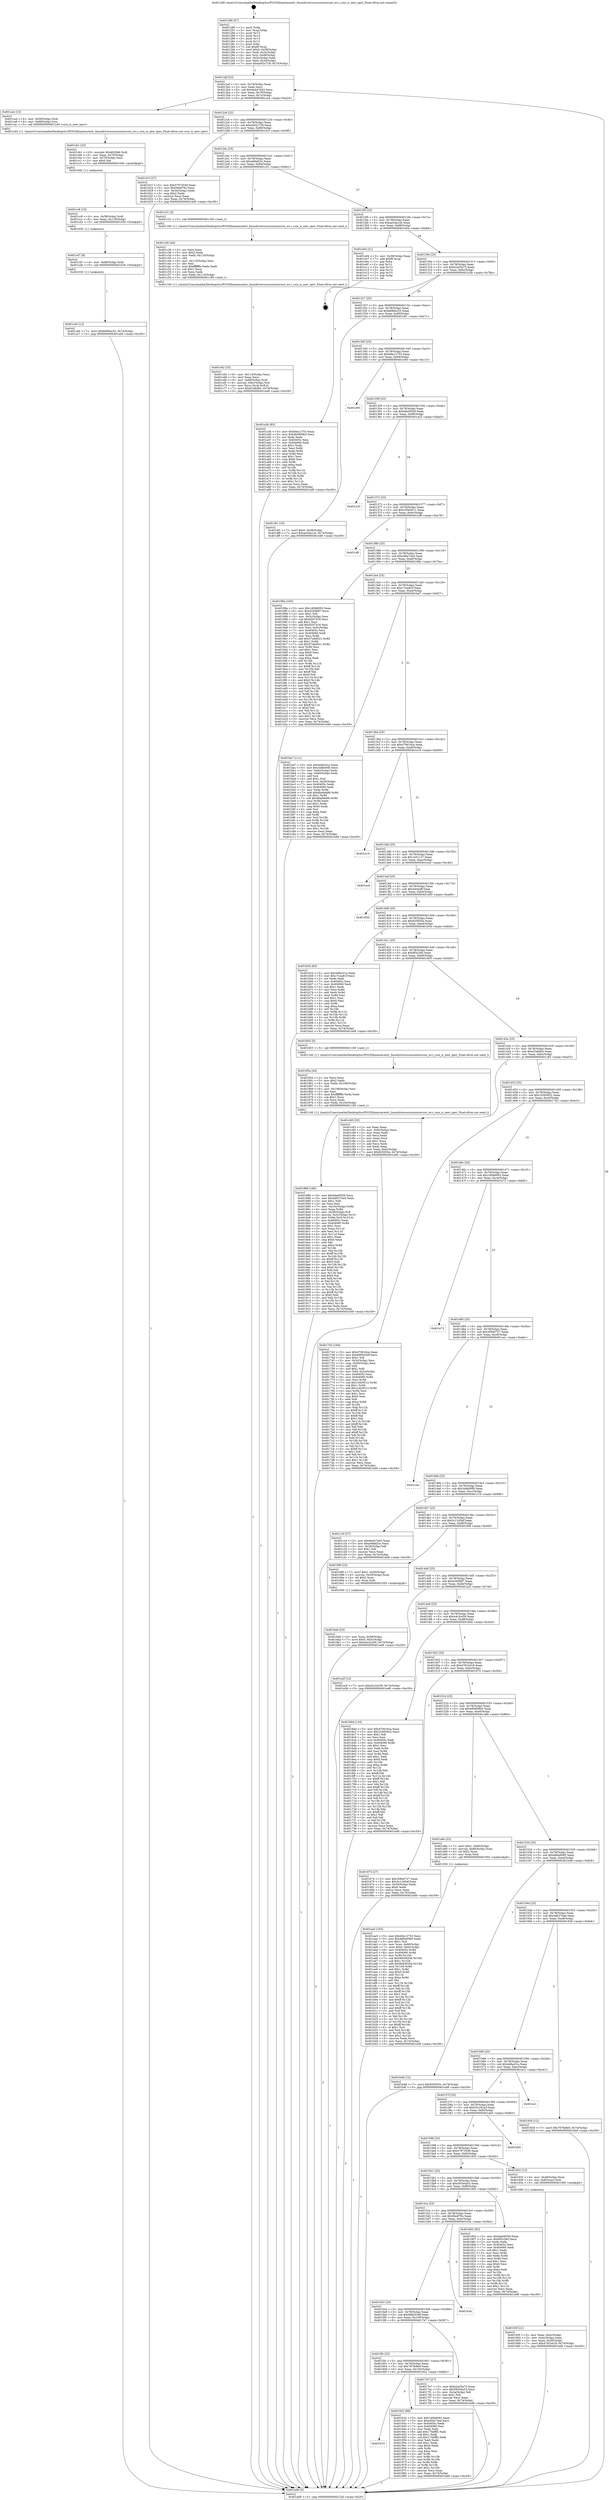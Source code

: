 digraph "0x401280" {
  label = "0x401280 (/mnt/c/Users/mathe/Desktop/tcc/POCII/binaries/extr_linuxdriversscsicsiostorcsio_wr.c_csio_is_new_iqwr_Final-ollvm.out::main(0))"
  labelloc = "t"
  node[shape=record]

  Entry [label="",width=0.3,height=0.3,shape=circle,fillcolor=black,style=filled]
  "0x4012af" [label="{
     0x4012af [23]\l
     | [instrs]\l
     &nbsp;&nbsp;0x4012af \<+3\>: mov -0x74(%rbp),%eax\l
     &nbsp;&nbsp;0x4012b2 \<+2\>: mov %eax,%ecx\l
     &nbsp;&nbsp;0x4012b4 \<+6\>: sub $0x9e447d43,%ecx\l
     &nbsp;&nbsp;0x4012ba \<+3\>: mov %eax,-0x78(%rbp)\l
     &nbsp;&nbsp;0x4012bd \<+3\>: mov %ecx,-0x7c(%rbp)\l
     &nbsp;&nbsp;0x4012c0 \<+6\>: je 0000000000401ca4 \<main+0xa24\>\l
  }"]
  "0x401ca4" [label="{
     0x401ca4 [13]\l
     | [instrs]\l
     &nbsp;&nbsp;0x401ca4 \<+4\>: mov -0x58(%rbp),%rdi\l
     &nbsp;&nbsp;0x401ca8 \<+4\>: mov -0x68(%rbp),%rsi\l
     &nbsp;&nbsp;0x401cac \<+5\>: call 0000000000401240 \<csio_is_new_iqwr\>\l
     | [calls]\l
     &nbsp;&nbsp;0x401240 \{1\} (/mnt/c/Users/mathe/Desktop/tcc/POCII/binaries/extr_linuxdriversscsicsiostorcsio_wr.c_csio_is_new_iqwr_Final-ollvm.out::csio_is_new_iqwr)\l
  }"]
  "0x4012c6" [label="{
     0x4012c6 [22]\l
     | [instrs]\l
     &nbsp;&nbsp;0x4012c6 \<+5\>: jmp 00000000004012cb \<main+0x4b\>\l
     &nbsp;&nbsp;0x4012cb \<+3\>: mov -0x78(%rbp),%eax\l
     &nbsp;&nbsp;0x4012ce \<+5\>: sub $0xa002c729,%eax\l
     &nbsp;&nbsp;0x4012d3 \<+3\>: mov %eax,-0x80(%rbp)\l
     &nbsp;&nbsp;0x4012d6 \<+6\>: je 000000000040161f \<main+0x39f\>\l
  }"]
  Exit [label="",width=0.3,height=0.3,shape=circle,fillcolor=black,style=filled,peripheries=2]
  "0x40161f" [label="{
     0x40161f [27]\l
     | [instrs]\l
     &nbsp;&nbsp;0x40161f \<+5\>: mov $0x57973549,%eax\l
     &nbsp;&nbsp;0x401624 \<+5\>: mov $0x5fa4f76c,%ecx\l
     &nbsp;&nbsp;0x401629 \<+3\>: mov -0x34(%rbp),%edx\l
     &nbsp;&nbsp;0x40162c \<+3\>: cmp $0x2,%edx\l
     &nbsp;&nbsp;0x40162f \<+3\>: cmovne %ecx,%eax\l
     &nbsp;&nbsp;0x401632 \<+3\>: mov %eax,-0x74(%rbp)\l
     &nbsp;&nbsp;0x401635 \<+5\>: jmp 0000000000401ed9 \<main+0xc59\>\l
  }"]
  "0x4012dc" [label="{
     0x4012dc [25]\l
     | [instrs]\l
     &nbsp;&nbsp;0x4012dc \<+5\>: jmp 00000000004012e1 \<main+0x61\>\l
     &nbsp;&nbsp;0x4012e1 \<+3\>: mov -0x78(%rbp),%eax\l
     &nbsp;&nbsp;0x4012e4 \<+5\>: sub $0xa68af23c,%eax\l
     &nbsp;&nbsp;0x4012e9 \<+6\>: mov %eax,-0x84(%rbp)\l
     &nbsp;&nbsp;0x4012ef \<+6\>: je 0000000000401c31 \<main+0x9b1\>\l
  }"]
  "0x401ed9" [label="{
     0x401ed9 [5]\l
     | [instrs]\l
     &nbsp;&nbsp;0x401ed9 \<+5\>: jmp 00000000004012af \<main+0x2f\>\l
  }"]
  "0x401280" [label="{
     0x401280 [47]\l
     | [instrs]\l
     &nbsp;&nbsp;0x401280 \<+1\>: push %rbp\l
     &nbsp;&nbsp;0x401281 \<+3\>: mov %rsp,%rbp\l
     &nbsp;&nbsp;0x401284 \<+2\>: push %r15\l
     &nbsp;&nbsp;0x401286 \<+2\>: push %r14\l
     &nbsp;&nbsp;0x401288 \<+2\>: push %r13\l
     &nbsp;&nbsp;0x40128a \<+2\>: push %r12\l
     &nbsp;&nbsp;0x40128c \<+1\>: push %rbx\l
     &nbsp;&nbsp;0x40128d \<+7\>: sub $0xf8,%rsp\l
     &nbsp;&nbsp;0x401294 \<+7\>: movl $0x0,-0x38(%rbp)\l
     &nbsp;&nbsp;0x40129b \<+3\>: mov %edi,-0x3c(%rbp)\l
     &nbsp;&nbsp;0x40129e \<+4\>: mov %rsi,-0x48(%rbp)\l
     &nbsp;&nbsp;0x4012a2 \<+3\>: mov -0x3c(%rbp),%edi\l
     &nbsp;&nbsp;0x4012a5 \<+3\>: mov %edi,-0x34(%rbp)\l
     &nbsp;&nbsp;0x4012a8 \<+7\>: movl $0xa002c729,-0x74(%rbp)\l
  }"]
  "0x401ce0" [label="{
     0x401ce0 [12]\l
     | [instrs]\l
     &nbsp;&nbsp;0x401ce0 \<+7\>: movl $0xb696ec53,-0x74(%rbp)\l
     &nbsp;&nbsp;0x401ce7 \<+5\>: jmp 0000000000401ed9 \<main+0xc59\>\l
  }"]
  "0x401c31" [label="{
     0x401c31 [5]\l
     | [instrs]\l
     &nbsp;&nbsp;0x401c31 \<+5\>: call 0000000000401160 \<next_i\>\l
     | [calls]\l
     &nbsp;&nbsp;0x401160 \{1\} (/mnt/c/Users/mathe/Desktop/tcc/POCII/binaries/extr_linuxdriversscsicsiostorcsio_wr.c_csio_is_new_iqwr_Final-ollvm.out::next_i)\l
  }"]
  "0x4012f5" [label="{
     0x4012f5 [25]\l
     | [instrs]\l
     &nbsp;&nbsp;0x4012f5 \<+5\>: jmp 00000000004012fa \<main+0x7a\>\l
     &nbsp;&nbsp;0x4012fa \<+3\>: mov -0x78(%rbp),%eax\l
     &nbsp;&nbsp;0x4012fd \<+5\>: sub $0xae54a1cb,%eax\l
     &nbsp;&nbsp;0x401302 \<+6\>: mov %eax,-0x88(%rbp)\l
     &nbsp;&nbsp;0x401308 \<+6\>: je 0000000000401e04 \<main+0xb84\>\l
  }"]
  "0x401cd7" [label="{
     0x401cd7 [9]\l
     | [instrs]\l
     &nbsp;&nbsp;0x401cd7 \<+4\>: mov -0x68(%rbp),%rdi\l
     &nbsp;&nbsp;0x401cdb \<+5\>: call 0000000000401030 \<free@plt\>\l
     | [calls]\l
     &nbsp;&nbsp;0x401030 \{1\} (unknown)\l
  }"]
  "0x401e04" [label="{
     0x401e04 [21]\l
     | [instrs]\l
     &nbsp;&nbsp;0x401e04 \<+3\>: mov -0x38(%rbp),%eax\l
     &nbsp;&nbsp;0x401e07 \<+7\>: add $0xf8,%rsp\l
     &nbsp;&nbsp;0x401e0e \<+1\>: pop %rbx\l
     &nbsp;&nbsp;0x401e0f \<+2\>: pop %r12\l
     &nbsp;&nbsp;0x401e11 \<+2\>: pop %r13\l
     &nbsp;&nbsp;0x401e13 \<+2\>: pop %r14\l
     &nbsp;&nbsp;0x401e15 \<+2\>: pop %r15\l
     &nbsp;&nbsp;0x401e17 \<+1\>: pop %rbp\l
     &nbsp;&nbsp;0x401e18 \<+1\>: ret\l
  }"]
  "0x40130e" [label="{
     0x40130e [25]\l
     | [instrs]\l
     &nbsp;&nbsp;0x40130e \<+5\>: jmp 0000000000401313 \<main+0x93\>\l
     &nbsp;&nbsp;0x401313 \<+3\>: mov -0x78(%rbp),%eax\l
     &nbsp;&nbsp;0x401316 \<+5\>: sub $0xb2a55a75,%eax\l
     &nbsp;&nbsp;0x40131b \<+6\>: mov %eax,-0x8c(%rbp)\l
     &nbsp;&nbsp;0x401321 \<+6\>: je 0000000000401a3b \<main+0x7bb\>\l
  }"]
  "0x401cc8" [label="{
     0x401cc8 [15]\l
     | [instrs]\l
     &nbsp;&nbsp;0x401cc8 \<+4\>: mov -0x58(%rbp),%rdi\l
     &nbsp;&nbsp;0x401ccc \<+6\>: mov %eax,-0x118(%rbp)\l
     &nbsp;&nbsp;0x401cd2 \<+5\>: call 0000000000401030 \<free@plt\>\l
     | [calls]\l
     &nbsp;&nbsp;0x401030 \{1\} (unknown)\l
  }"]
  "0x401a3b" [label="{
     0x401a3b [83]\l
     | [instrs]\l
     &nbsp;&nbsp;0x401a3b \<+5\>: mov $0xb9a12753,%eax\l
     &nbsp;&nbsp;0x401a40 \<+5\>: mov $0x485809b3,%ecx\l
     &nbsp;&nbsp;0x401a45 \<+2\>: xor %edx,%edx\l
     &nbsp;&nbsp;0x401a47 \<+7\>: mov 0x40405c,%esi\l
     &nbsp;&nbsp;0x401a4e \<+7\>: mov 0x404060,%edi\l
     &nbsp;&nbsp;0x401a55 \<+3\>: sub $0x1,%edx\l
     &nbsp;&nbsp;0x401a58 \<+3\>: mov %esi,%r8d\l
     &nbsp;&nbsp;0x401a5b \<+3\>: add %edx,%r8d\l
     &nbsp;&nbsp;0x401a5e \<+4\>: imul %r8d,%esi\l
     &nbsp;&nbsp;0x401a62 \<+3\>: and $0x1,%esi\l
     &nbsp;&nbsp;0x401a65 \<+3\>: cmp $0x0,%esi\l
     &nbsp;&nbsp;0x401a68 \<+4\>: sete %r9b\l
     &nbsp;&nbsp;0x401a6c \<+3\>: cmp $0xa,%edi\l
     &nbsp;&nbsp;0x401a6f \<+4\>: setl %r10b\l
     &nbsp;&nbsp;0x401a73 \<+3\>: mov %r9b,%r11b\l
     &nbsp;&nbsp;0x401a76 \<+3\>: and %r10b,%r11b\l
     &nbsp;&nbsp;0x401a79 \<+3\>: xor %r10b,%r9b\l
     &nbsp;&nbsp;0x401a7c \<+3\>: or %r9b,%r11b\l
     &nbsp;&nbsp;0x401a7f \<+4\>: test $0x1,%r11b\l
     &nbsp;&nbsp;0x401a83 \<+3\>: cmovne %ecx,%eax\l
     &nbsp;&nbsp;0x401a86 \<+3\>: mov %eax,-0x74(%rbp)\l
     &nbsp;&nbsp;0x401a89 \<+5\>: jmp 0000000000401ed9 \<main+0xc59\>\l
  }"]
  "0x401327" [label="{
     0x401327 [25]\l
     | [instrs]\l
     &nbsp;&nbsp;0x401327 \<+5\>: jmp 000000000040132c \<main+0xac\>\l
     &nbsp;&nbsp;0x40132c \<+3\>: mov -0x78(%rbp),%eax\l
     &nbsp;&nbsp;0x40132f \<+5\>: sub $0xb696ec53,%eax\l
     &nbsp;&nbsp;0x401334 \<+6\>: mov %eax,-0x90(%rbp)\l
     &nbsp;&nbsp;0x40133a \<+6\>: je 0000000000401df1 \<main+0xb71\>\l
  }"]
  "0x401cb1" [label="{
     0x401cb1 [23]\l
     | [instrs]\l
     &nbsp;&nbsp;0x401cb1 \<+10\>: movabs $0x4020b6,%rdi\l
     &nbsp;&nbsp;0x401cbb \<+3\>: mov %eax,-0x70(%rbp)\l
     &nbsp;&nbsp;0x401cbe \<+3\>: mov -0x70(%rbp),%esi\l
     &nbsp;&nbsp;0x401cc1 \<+2\>: mov $0x0,%al\l
     &nbsp;&nbsp;0x401cc3 \<+5\>: call 0000000000401040 \<printf@plt\>\l
     | [calls]\l
     &nbsp;&nbsp;0x401040 \{1\} (unknown)\l
  }"]
  "0x401df1" [label="{
     0x401df1 [19]\l
     | [instrs]\l
     &nbsp;&nbsp;0x401df1 \<+7\>: movl $0x0,-0x38(%rbp)\l
     &nbsp;&nbsp;0x401df8 \<+7\>: movl $0xae54a1cb,-0x74(%rbp)\l
     &nbsp;&nbsp;0x401dff \<+5\>: jmp 0000000000401ed9 \<main+0xc59\>\l
  }"]
  "0x401340" [label="{
     0x401340 [25]\l
     | [instrs]\l
     &nbsp;&nbsp;0x401340 \<+5\>: jmp 0000000000401345 \<main+0xc5\>\l
     &nbsp;&nbsp;0x401345 \<+3\>: mov -0x78(%rbp),%eax\l
     &nbsp;&nbsp;0x401348 \<+5\>: sub $0xb9a12753,%eax\l
     &nbsp;&nbsp;0x40134d \<+6\>: mov %eax,-0x94(%rbp)\l
     &nbsp;&nbsp;0x401353 \<+6\>: je 0000000000401e93 \<main+0xc13\>\l
  }"]
  "0x401c62" [label="{
     0x401c62 [33]\l
     | [instrs]\l
     &nbsp;&nbsp;0x401c62 \<+6\>: mov -0x114(%rbp),%ecx\l
     &nbsp;&nbsp;0x401c68 \<+3\>: imul %eax,%ecx\l
     &nbsp;&nbsp;0x401c6b \<+4\>: mov -0x68(%rbp),%rdi\l
     &nbsp;&nbsp;0x401c6f \<+4\>: movslq -0x6c(%rbp),%r8\l
     &nbsp;&nbsp;0x401c73 \<+4\>: mov %ecx,(%rdi,%r8,4)\l
     &nbsp;&nbsp;0x401c77 \<+7\>: movl $0xd1b6db5,-0x74(%rbp)\l
     &nbsp;&nbsp;0x401c7e \<+5\>: jmp 0000000000401ed9 \<main+0xc59\>\l
  }"]
  "0x401e93" [label="{
     0x401e93\l
  }", style=dashed]
  "0x401359" [label="{
     0x401359 [25]\l
     | [instrs]\l
     &nbsp;&nbsp;0x401359 \<+5\>: jmp 000000000040135e \<main+0xde\>\l
     &nbsp;&nbsp;0x40135e \<+3\>: mov -0x78(%rbp),%eax\l
     &nbsp;&nbsp;0x401361 \<+5\>: sub $0xbba0f359,%eax\l
     &nbsp;&nbsp;0x401366 \<+6\>: mov %eax,-0x98(%rbp)\l
     &nbsp;&nbsp;0x40136c \<+6\>: je 0000000000401e25 \<main+0xba5\>\l
  }"]
  "0x401c36" [label="{
     0x401c36 [44]\l
     | [instrs]\l
     &nbsp;&nbsp;0x401c36 \<+2\>: xor %ecx,%ecx\l
     &nbsp;&nbsp;0x401c38 \<+5\>: mov $0x2,%edx\l
     &nbsp;&nbsp;0x401c3d \<+6\>: mov %edx,-0x110(%rbp)\l
     &nbsp;&nbsp;0x401c43 \<+1\>: cltd\l
     &nbsp;&nbsp;0x401c44 \<+6\>: mov -0x110(%rbp),%esi\l
     &nbsp;&nbsp;0x401c4a \<+2\>: idiv %esi\l
     &nbsp;&nbsp;0x401c4c \<+6\>: imul $0xfffffffe,%edx,%edx\l
     &nbsp;&nbsp;0x401c52 \<+3\>: sub $0x1,%ecx\l
     &nbsp;&nbsp;0x401c55 \<+2\>: sub %ecx,%edx\l
     &nbsp;&nbsp;0x401c57 \<+6\>: mov %edx,-0x114(%rbp)\l
     &nbsp;&nbsp;0x401c5d \<+5\>: call 0000000000401160 \<next_i\>\l
     | [calls]\l
     &nbsp;&nbsp;0x401160 \{1\} (/mnt/c/Users/mathe/Desktop/tcc/POCII/binaries/extr_linuxdriversscsicsiostorcsio_wr.c_csio_is_new_iqwr_Final-ollvm.out::next_i)\l
  }"]
  "0x401e25" [label="{
     0x401e25\l
  }", style=dashed]
  "0x401372" [label="{
     0x401372 [25]\l
     | [instrs]\l
     &nbsp;&nbsp;0x401372 \<+5\>: jmp 0000000000401377 \<main+0xf7\>\l
     &nbsp;&nbsp;0x401377 \<+3\>: mov -0x78(%rbp),%eax\l
     &nbsp;&nbsp;0x40137a \<+5\>: sub $0xc55b0011,%eax\l
     &nbsp;&nbsp;0x40137f \<+6\>: mov %eax,-0x9c(%rbp)\l
     &nbsp;&nbsp;0x401385 \<+6\>: je 0000000000401cf8 \<main+0xa78\>\l
  }"]
  "0x401aa5" [label="{
     0x401aa5 [163]\l
     | [instrs]\l
     &nbsp;&nbsp;0x401aa5 \<+5\>: mov $0xb9a12753,%ecx\l
     &nbsp;&nbsp;0x401aaa \<+5\>: mov $0x486a9585,%edx\l
     &nbsp;&nbsp;0x401aaf \<+3\>: mov $0x1,%sil\l
     &nbsp;&nbsp;0x401ab2 \<+4\>: mov %rax,-0x68(%rbp)\l
     &nbsp;&nbsp;0x401ab6 \<+7\>: movl $0x0,-0x6c(%rbp)\l
     &nbsp;&nbsp;0x401abd \<+8\>: mov 0x40405c,%r8d\l
     &nbsp;&nbsp;0x401ac5 \<+8\>: mov 0x404060,%r9d\l
     &nbsp;&nbsp;0x401acd \<+3\>: mov %r8d,%r10d\l
     &nbsp;&nbsp;0x401ad0 \<+7\>: sub $0x9e83820d,%r10d\l
     &nbsp;&nbsp;0x401ad7 \<+4\>: sub $0x1,%r10d\l
     &nbsp;&nbsp;0x401adb \<+7\>: add $0x9e83820d,%r10d\l
     &nbsp;&nbsp;0x401ae2 \<+4\>: imul %r10d,%r8d\l
     &nbsp;&nbsp;0x401ae6 \<+4\>: and $0x1,%r8d\l
     &nbsp;&nbsp;0x401aea \<+4\>: cmp $0x0,%r8d\l
     &nbsp;&nbsp;0x401aee \<+4\>: sete %r11b\l
     &nbsp;&nbsp;0x401af2 \<+4\>: cmp $0xa,%r9d\l
     &nbsp;&nbsp;0x401af6 \<+3\>: setl %bl\l
     &nbsp;&nbsp;0x401af9 \<+3\>: mov %r11b,%r14b\l
     &nbsp;&nbsp;0x401afc \<+4\>: xor $0xff,%r14b\l
     &nbsp;&nbsp;0x401b00 \<+3\>: mov %bl,%r15b\l
     &nbsp;&nbsp;0x401b03 \<+4\>: xor $0xff,%r15b\l
     &nbsp;&nbsp;0x401b07 \<+4\>: xor $0x1,%sil\l
     &nbsp;&nbsp;0x401b0b \<+3\>: mov %r14b,%r12b\l
     &nbsp;&nbsp;0x401b0e \<+4\>: and $0xff,%r12b\l
     &nbsp;&nbsp;0x401b12 \<+3\>: and %sil,%r11b\l
     &nbsp;&nbsp;0x401b15 \<+3\>: mov %r15b,%r13b\l
     &nbsp;&nbsp;0x401b18 \<+4\>: and $0xff,%r13b\l
     &nbsp;&nbsp;0x401b1c \<+3\>: and %sil,%bl\l
     &nbsp;&nbsp;0x401b1f \<+3\>: or %r11b,%r12b\l
     &nbsp;&nbsp;0x401b22 \<+3\>: or %bl,%r13b\l
     &nbsp;&nbsp;0x401b25 \<+3\>: xor %r13b,%r12b\l
     &nbsp;&nbsp;0x401b28 \<+3\>: or %r15b,%r14b\l
     &nbsp;&nbsp;0x401b2b \<+4\>: xor $0xff,%r14b\l
     &nbsp;&nbsp;0x401b2f \<+4\>: or $0x1,%sil\l
     &nbsp;&nbsp;0x401b33 \<+3\>: and %sil,%r14b\l
     &nbsp;&nbsp;0x401b36 \<+3\>: or %r14b,%r12b\l
     &nbsp;&nbsp;0x401b39 \<+4\>: test $0x1,%r12b\l
     &nbsp;&nbsp;0x401b3d \<+3\>: cmovne %edx,%ecx\l
     &nbsp;&nbsp;0x401b40 \<+3\>: mov %ecx,-0x74(%rbp)\l
     &nbsp;&nbsp;0x401b43 \<+5\>: jmp 0000000000401ed9 \<main+0xc59\>\l
  }"]
  "0x401cf8" [label="{
     0x401cf8\l
  }", style=dashed]
  "0x40138b" [label="{
     0x40138b [25]\l
     | [instrs]\l
     &nbsp;&nbsp;0x40138b \<+5\>: jmp 0000000000401390 \<main+0x110\>\l
     &nbsp;&nbsp;0x401390 \<+3\>: mov -0x78(%rbp),%eax\l
     &nbsp;&nbsp;0x401393 \<+5\>: sub $0xc60a73ed,%eax\l
     &nbsp;&nbsp;0x401398 \<+6\>: mov %eax,-0xa0(%rbp)\l
     &nbsp;&nbsp;0x40139e \<+6\>: je 000000000040198a \<main+0x70a\>\l
  }"]
  "0x401615" [label="{
     0x401615\l
  }", style=dashed]
  "0x40198a" [label="{
     0x40198a [165]\l
     | [instrs]\l
     &nbsp;&nbsp;0x40198a \<+5\>: mov $0x1d0b6093,%eax\l
     &nbsp;&nbsp;0x40198f \<+5\>: mov $0x4345fbf7,%ecx\l
     &nbsp;&nbsp;0x401994 \<+2\>: mov $0x1,%dl\l
     &nbsp;&nbsp;0x401996 \<+3\>: mov -0x5c(%rbp),%esi\l
     &nbsp;&nbsp;0x401999 \<+6\>: sub $0x9207418,%esi\l
     &nbsp;&nbsp;0x40199f \<+3\>: add $0x1,%esi\l
     &nbsp;&nbsp;0x4019a2 \<+6\>: add $0x9207418,%esi\l
     &nbsp;&nbsp;0x4019a8 \<+3\>: mov %esi,-0x5c(%rbp)\l
     &nbsp;&nbsp;0x4019ab \<+7\>: mov 0x40405c,%esi\l
     &nbsp;&nbsp;0x4019b2 \<+7\>: mov 0x404060,%edi\l
     &nbsp;&nbsp;0x4019b9 \<+3\>: mov %esi,%r8d\l
     &nbsp;&nbsp;0x4019bc \<+7\>: add $0x57ebd521,%r8d\l
     &nbsp;&nbsp;0x4019c3 \<+4\>: sub $0x1,%r8d\l
     &nbsp;&nbsp;0x4019c7 \<+7\>: sub $0x57ebd521,%r8d\l
     &nbsp;&nbsp;0x4019ce \<+4\>: imul %r8d,%esi\l
     &nbsp;&nbsp;0x4019d2 \<+3\>: and $0x1,%esi\l
     &nbsp;&nbsp;0x4019d5 \<+3\>: cmp $0x0,%esi\l
     &nbsp;&nbsp;0x4019d8 \<+4\>: sete %r9b\l
     &nbsp;&nbsp;0x4019dc \<+3\>: cmp $0xa,%edi\l
     &nbsp;&nbsp;0x4019df \<+4\>: setl %r10b\l
     &nbsp;&nbsp;0x4019e3 \<+3\>: mov %r9b,%r11b\l
     &nbsp;&nbsp;0x4019e6 \<+4\>: xor $0xff,%r11b\l
     &nbsp;&nbsp;0x4019ea \<+3\>: mov %r10b,%bl\l
     &nbsp;&nbsp;0x4019ed \<+3\>: xor $0xff,%bl\l
     &nbsp;&nbsp;0x4019f0 \<+3\>: xor $0x0,%dl\l
     &nbsp;&nbsp;0x4019f3 \<+3\>: mov %r11b,%r14b\l
     &nbsp;&nbsp;0x4019f6 \<+4\>: and $0x0,%r14b\l
     &nbsp;&nbsp;0x4019fa \<+3\>: and %dl,%r9b\l
     &nbsp;&nbsp;0x4019fd \<+3\>: mov %bl,%r15b\l
     &nbsp;&nbsp;0x401a00 \<+4\>: and $0x0,%r15b\l
     &nbsp;&nbsp;0x401a04 \<+3\>: and %dl,%r10b\l
     &nbsp;&nbsp;0x401a07 \<+3\>: or %r9b,%r14b\l
     &nbsp;&nbsp;0x401a0a \<+3\>: or %r10b,%r15b\l
     &nbsp;&nbsp;0x401a0d \<+3\>: xor %r15b,%r14b\l
     &nbsp;&nbsp;0x401a10 \<+3\>: or %bl,%r11b\l
     &nbsp;&nbsp;0x401a13 \<+4\>: xor $0xff,%r11b\l
     &nbsp;&nbsp;0x401a17 \<+3\>: or $0x0,%dl\l
     &nbsp;&nbsp;0x401a1a \<+3\>: and %dl,%r11b\l
     &nbsp;&nbsp;0x401a1d \<+3\>: or %r11b,%r14b\l
     &nbsp;&nbsp;0x401a20 \<+4\>: test $0x1,%r14b\l
     &nbsp;&nbsp;0x401a24 \<+3\>: cmovne %ecx,%eax\l
     &nbsp;&nbsp;0x401a27 \<+3\>: mov %eax,-0x74(%rbp)\l
     &nbsp;&nbsp;0x401a2a \<+5\>: jmp 0000000000401ed9 \<main+0xc59\>\l
  }"]
  "0x4013a4" [label="{
     0x4013a4 [25]\l
     | [instrs]\l
     &nbsp;&nbsp;0x4013a4 \<+5\>: jmp 00000000004013a9 \<main+0x129\>\l
     &nbsp;&nbsp;0x4013a9 \<+3\>: mov -0x78(%rbp),%eax\l
     &nbsp;&nbsp;0x4013ac \<+5\>: sub $0xc7cea81f,%eax\l
     &nbsp;&nbsp;0x4013b1 \<+6\>: mov %eax,-0xa4(%rbp)\l
     &nbsp;&nbsp;0x4013b7 \<+6\>: je 0000000000401ba7 \<main+0x927\>\l
  }"]
  "0x401932" [label="{
     0x401932 [88]\l
     | [instrs]\l
     &nbsp;&nbsp;0x401932 \<+5\>: mov $0x1d0b6093,%eax\l
     &nbsp;&nbsp;0x401937 \<+5\>: mov $0xc60a73ed,%ecx\l
     &nbsp;&nbsp;0x40193c \<+7\>: mov 0x40405c,%edx\l
     &nbsp;&nbsp;0x401943 \<+7\>: mov 0x404060,%esi\l
     &nbsp;&nbsp;0x40194a \<+2\>: mov %edx,%edi\l
     &nbsp;&nbsp;0x40194c \<+6\>: add $0x170efff2,%edi\l
     &nbsp;&nbsp;0x401952 \<+3\>: sub $0x1,%edi\l
     &nbsp;&nbsp;0x401955 \<+6\>: sub $0x170efff2,%edi\l
     &nbsp;&nbsp;0x40195b \<+3\>: imul %edi,%edx\l
     &nbsp;&nbsp;0x40195e \<+3\>: and $0x1,%edx\l
     &nbsp;&nbsp;0x401961 \<+3\>: cmp $0x0,%edx\l
     &nbsp;&nbsp;0x401964 \<+4\>: sete %r8b\l
     &nbsp;&nbsp;0x401968 \<+3\>: cmp $0xa,%esi\l
     &nbsp;&nbsp;0x40196b \<+4\>: setl %r9b\l
     &nbsp;&nbsp;0x40196f \<+3\>: mov %r8b,%r10b\l
     &nbsp;&nbsp;0x401972 \<+3\>: and %r9b,%r10b\l
     &nbsp;&nbsp;0x401975 \<+3\>: xor %r9b,%r8b\l
     &nbsp;&nbsp;0x401978 \<+3\>: or %r8b,%r10b\l
     &nbsp;&nbsp;0x40197b \<+4\>: test $0x1,%r10b\l
     &nbsp;&nbsp;0x40197f \<+3\>: cmovne %ecx,%eax\l
     &nbsp;&nbsp;0x401982 \<+3\>: mov %eax,-0x74(%rbp)\l
     &nbsp;&nbsp;0x401985 \<+5\>: jmp 0000000000401ed9 \<main+0xc59\>\l
  }"]
  "0x401ba7" [label="{
     0x401ba7 [111]\l
     | [instrs]\l
     &nbsp;&nbsp;0x401ba7 \<+5\>: mov $0x4dfac01a,%eax\l
     &nbsp;&nbsp;0x401bac \<+5\>: mov $0x3a8b00fb,%ecx\l
     &nbsp;&nbsp;0x401bb1 \<+3\>: mov -0x6c(%rbp),%edx\l
     &nbsp;&nbsp;0x401bb4 \<+3\>: cmp -0x60(%rbp),%edx\l
     &nbsp;&nbsp;0x401bb7 \<+4\>: setl %sil\l
     &nbsp;&nbsp;0x401bbb \<+4\>: and $0x1,%sil\l
     &nbsp;&nbsp;0x401bbf \<+4\>: mov %sil,-0x29(%rbp)\l
     &nbsp;&nbsp;0x401bc3 \<+7\>: mov 0x40405c,%edx\l
     &nbsp;&nbsp;0x401bca \<+7\>: mov 0x404060,%edi\l
     &nbsp;&nbsp;0x401bd1 \<+3\>: mov %edx,%r8d\l
     &nbsp;&nbsp;0x401bd4 \<+7\>: add $0xdba9ab88,%r8d\l
     &nbsp;&nbsp;0x401bdb \<+4\>: sub $0x1,%r8d\l
     &nbsp;&nbsp;0x401bdf \<+7\>: sub $0xdba9ab88,%r8d\l
     &nbsp;&nbsp;0x401be6 \<+4\>: imul %r8d,%edx\l
     &nbsp;&nbsp;0x401bea \<+3\>: and $0x1,%edx\l
     &nbsp;&nbsp;0x401bed \<+3\>: cmp $0x0,%edx\l
     &nbsp;&nbsp;0x401bf0 \<+4\>: sete %sil\l
     &nbsp;&nbsp;0x401bf4 \<+3\>: cmp $0xa,%edi\l
     &nbsp;&nbsp;0x401bf7 \<+4\>: setl %r9b\l
     &nbsp;&nbsp;0x401bfb \<+3\>: mov %sil,%r10b\l
     &nbsp;&nbsp;0x401bfe \<+3\>: and %r9b,%r10b\l
     &nbsp;&nbsp;0x401c01 \<+3\>: xor %r9b,%sil\l
     &nbsp;&nbsp;0x401c04 \<+3\>: or %sil,%r10b\l
     &nbsp;&nbsp;0x401c07 \<+4\>: test $0x1,%r10b\l
     &nbsp;&nbsp;0x401c0b \<+3\>: cmovne %ecx,%eax\l
     &nbsp;&nbsp;0x401c0e \<+3\>: mov %eax,-0x74(%rbp)\l
     &nbsp;&nbsp;0x401c11 \<+5\>: jmp 0000000000401ed9 \<main+0xc59\>\l
  }"]
  "0x4013bd" [label="{
     0x4013bd [25]\l
     | [instrs]\l
     &nbsp;&nbsp;0x4013bd \<+5\>: jmp 00000000004013c2 \<main+0x142\>\l
     &nbsp;&nbsp;0x4013c2 \<+3\>: mov -0x78(%rbp),%eax\l
     &nbsp;&nbsp;0x4013c5 \<+5\>: sub $0xd70616ca,%eax\l
     &nbsp;&nbsp;0x4013ca \<+6\>: mov %eax,-0xa8(%rbp)\l
     &nbsp;&nbsp;0x4013d0 \<+6\>: je 0000000000401e19 \<main+0xb99\>\l
  }"]
  "0x401886" [label="{
     0x401886 [160]\l
     | [instrs]\l
     &nbsp;&nbsp;0x401886 \<+5\>: mov $0xbba0f359,%ecx\l
     &nbsp;&nbsp;0x40188b \<+5\>: mov $0x4d0370ad,%edx\l
     &nbsp;&nbsp;0x401890 \<+3\>: mov $0x1,%dil\l
     &nbsp;&nbsp;0x401893 \<+2\>: xor %esi,%esi\l
     &nbsp;&nbsp;0x401895 \<+7\>: mov -0x10c(%rbp),%r8d\l
     &nbsp;&nbsp;0x40189c \<+4\>: imul %eax,%r8d\l
     &nbsp;&nbsp;0x4018a0 \<+4\>: mov -0x58(%rbp),%r9\l
     &nbsp;&nbsp;0x4018a4 \<+4\>: movslq -0x5c(%rbp),%r10\l
     &nbsp;&nbsp;0x4018a8 \<+4\>: mov %r8d,(%r9,%r10,4)\l
     &nbsp;&nbsp;0x4018ac \<+7\>: mov 0x40405c,%eax\l
     &nbsp;&nbsp;0x4018b3 \<+8\>: mov 0x404060,%r8d\l
     &nbsp;&nbsp;0x4018bb \<+3\>: sub $0x1,%esi\l
     &nbsp;&nbsp;0x4018be \<+3\>: mov %eax,%r11d\l
     &nbsp;&nbsp;0x4018c1 \<+3\>: add %esi,%r11d\l
     &nbsp;&nbsp;0x4018c4 \<+4\>: imul %r11d,%eax\l
     &nbsp;&nbsp;0x4018c8 \<+3\>: and $0x1,%eax\l
     &nbsp;&nbsp;0x4018cb \<+3\>: cmp $0x0,%eax\l
     &nbsp;&nbsp;0x4018ce \<+3\>: sete %bl\l
     &nbsp;&nbsp;0x4018d1 \<+4\>: cmp $0xa,%r8d\l
     &nbsp;&nbsp;0x4018d5 \<+4\>: setl %r14b\l
     &nbsp;&nbsp;0x4018d9 \<+3\>: mov %bl,%r15b\l
     &nbsp;&nbsp;0x4018dc \<+4\>: xor $0xff,%r15b\l
     &nbsp;&nbsp;0x4018e0 \<+3\>: mov %r14b,%r12b\l
     &nbsp;&nbsp;0x4018e3 \<+4\>: xor $0xff,%r12b\l
     &nbsp;&nbsp;0x4018e7 \<+4\>: xor $0x0,%dil\l
     &nbsp;&nbsp;0x4018eb \<+3\>: mov %r15b,%r13b\l
     &nbsp;&nbsp;0x4018ee \<+4\>: and $0x0,%r13b\l
     &nbsp;&nbsp;0x4018f2 \<+3\>: and %dil,%bl\l
     &nbsp;&nbsp;0x4018f5 \<+3\>: mov %r12b,%al\l
     &nbsp;&nbsp;0x4018f8 \<+2\>: and $0x0,%al\l
     &nbsp;&nbsp;0x4018fa \<+3\>: and %dil,%r14b\l
     &nbsp;&nbsp;0x4018fd \<+3\>: or %bl,%r13b\l
     &nbsp;&nbsp;0x401900 \<+3\>: or %r14b,%al\l
     &nbsp;&nbsp;0x401903 \<+3\>: xor %al,%r13b\l
     &nbsp;&nbsp;0x401906 \<+3\>: or %r12b,%r15b\l
     &nbsp;&nbsp;0x401909 \<+4\>: xor $0xff,%r15b\l
     &nbsp;&nbsp;0x40190d \<+4\>: or $0x0,%dil\l
     &nbsp;&nbsp;0x401911 \<+3\>: and %dil,%r15b\l
     &nbsp;&nbsp;0x401914 \<+3\>: or %r15b,%r13b\l
     &nbsp;&nbsp;0x401917 \<+4\>: test $0x1,%r13b\l
     &nbsp;&nbsp;0x40191b \<+3\>: cmovne %edx,%ecx\l
     &nbsp;&nbsp;0x40191e \<+3\>: mov %ecx,-0x74(%rbp)\l
     &nbsp;&nbsp;0x401921 \<+5\>: jmp 0000000000401ed9 \<main+0xc59\>\l
  }"]
  "0x401e19" [label="{
     0x401e19\l
  }", style=dashed]
  "0x4013d6" [label="{
     0x4013d6 [25]\l
     | [instrs]\l
     &nbsp;&nbsp;0x4013d6 \<+5\>: jmp 00000000004013db \<main+0x15b\>\l
     &nbsp;&nbsp;0x4013db \<+3\>: mov -0x78(%rbp),%eax\l
     &nbsp;&nbsp;0x4013de \<+5\>: sub $0x1e51127,%eax\l
     &nbsp;&nbsp;0x4013e3 \<+6\>: mov %eax,-0xac(%rbp)\l
     &nbsp;&nbsp;0x4013e9 \<+6\>: je 0000000000401ecd \<main+0xc4d\>\l
  }"]
  "0x40185a" [label="{
     0x40185a [44]\l
     | [instrs]\l
     &nbsp;&nbsp;0x40185a \<+2\>: xor %ecx,%ecx\l
     &nbsp;&nbsp;0x40185c \<+5\>: mov $0x2,%edx\l
     &nbsp;&nbsp;0x401861 \<+6\>: mov %edx,-0x108(%rbp)\l
     &nbsp;&nbsp;0x401867 \<+1\>: cltd\l
     &nbsp;&nbsp;0x401868 \<+6\>: mov -0x108(%rbp),%esi\l
     &nbsp;&nbsp;0x40186e \<+2\>: idiv %esi\l
     &nbsp;&nbsp;0x401870 \<+6\>: imul $0xfffffffe,%edx,%edx\l
     &nbsp;&nbsp;0x401876 \<+3\>: sub $0x1,%ecx\l
     &nbsp;&nbsp;0x401879 \<+2\>: sub %ecx,%edx\l
     &nbsp;&nbsp;0x40187b \<+6\>: mov %edx,-0x10c(%rbp)\l
     &nbsp;&nbsp;0x401881 \<+5\>: call 0000000000401160 \<next_i\>\l
     | [calls]\l
     &nbsp;&nbsp;0x401160 \{1\} (/mnt/c/Users/mathe/Desktop/tcc/POCII/binaries/extr_linuxdriversscsicsiostorcsio_wr.c_csio_is_new_iqwr_Final-ollvm.out::next_i)\l
  }"]
  "0x401ecd" [label="{
     0x401ecd\l
  }", style=dashed]
  "0x4013ef" [label="{
     0x4013ef [25]\l
     | [instrs]\l
     &nbsp;&nbsp;0x4013ef \<+5\>: jmp 00000000004013f4 \<main+0x174\>\l
     &nbsp;&nbsp;0x4013f4 \<+3\>: mov -0x78(%rbp),%eax\l
     &nbsp;&nbsp;0x4013f7 \<+5\>: sub $0x44deeff,%eax\l
     &nbsp;&nbsp;0x4013fc \<+6\>: mov %eax,-0xb0(%rbp)\l
     &nbsp;&nbsp;0x401402 \<+6\>: je 0000000000401d50 \<main+0xad0\>\l
  }"]
  "0x4015fc" [label="{
     0x4015fc [25]\l
     | [instrs]\l
     &nbsp;&nbsp;0x4015fc \<+5\>: jmp 0000000000401601 \<main+0x381\>\l
     &nbsp;&nbsp;0x401601 \<+3\>: mov -0x78(%rbp),%eax\l
     &nbsp;&nbsp;0x401604 \<+5\>: sub $0x787fe8e9,%eax\l
     &nbsp;&nbsp;0x401609 \<+6\>: mov %eax,-0x104(%rbp)\l
     &nbsp;&nbsp;0x40160f \<+6\>: je 0000000000401932 \<main+0x6b2\>\l
  }"]
  "0x401d50" [label="{
     0x401d50\l
  }", style=dashed]
  "0x401408" [label="{
     0x401408 [25]\l
     | [instrs]\l
     &nbsp;&nbsp;0x401408 \<+5\>: jmp 000000000040140d \<main+0x18d\>\l
     &nbsp;&nbsp;0x40140d \<+3\>: mov -0x78(%rbp),%eax\l
     &nbsp;&nbsp;0x401410 \<+5\>: sub $0x925055e,%eax\l
     &nbsp;&nbsp;0x401415 \<+6\>: mov %eax,-0xb4(%rbp)\l
     &nbsp;&nbsp;0x40141b \<+6\>: je 0000000000401b54 \<main+0x8d4\>\l
  }"]
  "0x4017e7" [label="{
     0x4017e7 [27]\l
     | [instrs]\l
     &nbsp;&nbsp;0x4017e7 \<+5\>: mov $0xb2a55a75,%eax\l
     &nbsp;&nbsp;0x4017ec \<+5\>: mov $0x58344a53,%ecx\l
     &nbsp;&nbsp;0x4017f1 \<+3\>: mov -0x2a(%rbp),%dl\l
     &nbsp;&nbsp;0x4017f4 \<+3\>: test $0x1,%dl\l
     &nbsp;&nbsp;0x4017f7 \<+3\>: cmovne %ecx,%eax\l
     &nbsp;&nbsp;0x4017fa \<+3\>: mov %eax,-0x74(%rbp)\l
     &nbsp;&nbsp;0x4017fd \<+5\>: jmp 0000000000401ed9 \<main+0xc59\>\l
  }"]
  "0x401b54" [label="{
     0x401b54 [83]\l
     | [instrs]\l
     &nbsp;&nbsp;0x401b54 \<+5\>: mov $0x4dfac01a,%eax\l
     &nbsp;&nbsp;0x401b59 \<+5\>: mov $0xc7cea81f,%ecx\l
     &nbsp;&nbsp;0x401b5e \<+2\>: xor %edx,%edx\l
     &nbsp;&nbsp;0x401b60 \<+7\>: mov 0x40405c,%esi\l
     &nbsp;&nbsp;0x401b67 \<+7\>: mov 0x404060,%edi\l
     &nbsp;&nbsp;0x401b6e \<+3\>: sub $0x1,%edx\l
     &nbsp;&nbsp;0x401b71 \<+3\>: mov %esi,%r8d\l
     &nbsp;&nbsp;0x401b74 \<+3\>: add %edx,%r8d\l
     &nbsp;&nbsp;0x401b77 \<+4\>: imul %r8d,%esi\l
     &nbsp;&nbsp;0x401b7b \<+3\>: and $0x1,%esi\l
     &nbsp;&nbsp;0x401b7e \<+3\>: cmp $0x0,%esi\l
     &nbsp;&nbsp;0x401b81 \<+4\>: sete %r9b\l
     &nbsp;&nbsp;0x401b85 \<+3\>: cmp $0xa,%edi\l
     &nbsp;&nbsp;0x401b88 \<+4\>: setl %r10b\l
     &nbsp;&nbsp;0x401b8c \<+3\>: mov %r9b,%r11b\l
     &nbsp;&nbsp;0x401b8f \<+3\>: and %r10b,%r11b\l
     &nbsp;&nbsp;0x401b92 \<+3\>: xor %r10b,%r9b\l
     &nbsp;&nbsp;0x401b95 \<+3\>: or %r9b,%r11b\l
     &nbsp;&nbsp;0x401b98 \<+4\>: test $0x1,%r11b\l
     &nbsp;&nbsp;0x401b9c \<+3\>: cmovne %ecx,%eax\l
     &nbsp;&nbsp;0x401b9f \<+3\>: mov %eax,-0x74(%rbp)\l
     &nbsp;&nbsp;0x401ba2 \<+5\>: jmp 0000000000401ed9 \<main+0xc59\>\l
  }"]
  "0x401421" [label="{
     0x401421 [25]\l
     | [instrs]\l
     &nbsp;&nbsp;0x401421 \<+5\>: jmp 0000000000401426 \<main+0x1a6\>\l
     &nbsp;&nbsp;0x401426 \<+3\>: mov -0x78(%rbp),%eax\l
     &nbsp;&nbsp;0x401429 \<+5\>: sub $0x9f3c260,%eax\l
     &nbsp;&nbsp;0x40142e \<+6\>: mov %eax,-0xb8(%rbp)\l
     &nbsp;&nbsp;0x401434 \<+6\>: je 0000000000401855 \<main+0x5d5\>\l
  }"]
  "0x4015e3" [label="{
     0x4015e3 [25]\l
     | [instrs]\l
     &nbsp;&nbsp;0x4015e3 \<+5\>: jmp 00000000004015e8 \<main+0x368\>\l
     &nbsp;&nbsp;0x4015e8 \<+3\>: mov -0x78(%rbp),%eax\l
     &nbsp;&nbsp;0x4015eb \<+5\>: sub $0x698203df,%eax\l
     &nbsp;&nbsp;0x4015f0 \<+6\>: mov %eax,-0x100(%rbp)\l
     &nbsp;&nbsp;0x4015f6 \<+6\>: je 00000000004017e7 \<main+0x567\>\l
  }"]
  "0x401855" [label="{
     0x401855 [5]\l
     | [instrs]\l
     &nbsp;&nbsp;0x401855 \<+5\>: call 0000000000401160 \<next_i\>\l
     | [calls]\l
     &nbsp;&nbsp;0x401160 \{1\} (/mnt/c/Users/mathe/Desktop/tcc/POCII/binaries/extr_linuxdriversscsicsiostorcsio_wr.c_csio_is_new_iqwr_Final-ollvm.out::next_i)\l
  }"]
  "0x40143a" [label="{
     0x40143a [25]\l
     | [instrs]\l
     &nbsp;&nbsp;0x40143a \<+5\>: jmp 000000000040143f \<main+0x1bf\>\l
     &nbsp;&nbsp;0x40143f \<+3\>: mov -0x78(%rbp),%eax\l
     &nbsp;&nbsp;0x401442 \<+5\>: sub $0xd1b6db5,%eax\l
     &nbsp;&nbsp;0x401447 \<+6\>: mov %eax,-0xbc(%rbp)\l
     &nbsp;&nbsp;0x40144d \<+6\>: je 0000000000401c83 \<main+0xa03\>\l
  }"]
  "0x40163a" [label="{
     0x40163a\l
  }", style=dashed]
  "0x401c83" [label="{
     0x401c83 [33]\l
     | [instrs]\l
     &nbsp;&nbsp;0x401c83 \<+2\>: xor %eax,%eax\l
     &nbsp;&nbsp;0x401c85 \<+3\>: mov -0x6c(%rbp),%ecx\l
     &nbsp;&nbsp;0x401c88 \<+2\>: mov %eax,%edx\l
     &nbsp;&nbsp;0x401c8a \<+2\>: sub %ecx,%edx\l
     &nbsp;&nbsp;0x401c8c \<+2\>: mov %eax,%ecx\l
     &nbsp;&nbsp;0x401c8e \<+3\>: sub $0x1,%ecx\l
     &nbsp;&nbsp;0x401c91 \<+2\>: add %ecx,%edx\l
     &nbsp;&nbsp;0x401c93 \<+2\>: sub %edx,%eax\l
     &nbsp;&nbsp;0x401c95 \<+3\>: mov %eax,-0x6c(%rbp)\l
     &nbsp;&nbsp;0x401c98 \<+7\>: movl $0x925055e,-0x74(%rbp)\l
     &nbsp;&nbsp;0x401c9f \<+5\>: jmp 0000000000401ed9 \<main+0xc59\>\l
  }"]
  "0x401453" [label="{
     0x401453 [25]\l
     | [instrs]\l
     &nbsp;&nbsp;0x401453 \<+5\>: jmp 0000000000401458 \<main+0x1d8\>\l
     &nbsp;&nbsp;0x401458 \<+3\>: mov -0x78(%rbp),%eax\l
     &nbsp;&nbsp;0x40145b \<+5\>: sub $0x1b393832,%eax\l
     &nbsp;&nbsp;0x401460 \<+6\>: mov %eax,-0xc0(%rbp)\l
     &nbsp;&nbsp;0x401466 \<+6\>: je 0000000000401743 \<main+0x4c3\>\l
  }"]
  "0x4015ca" [label="{
     0x4015ca [25]\l
     | [instrs]\l
     &nbsp;&nbsp;0x4015ca \<+5\>: jmp 00000000004015cf \<main+0x34f\>\l
     &nbsp;&nbsp;0x4015cf \<+3\>: mov -0x78(%rbp),%eax\l
     &nbsp;&nbsp;0x4015d2 \<+5\>: sub $0x5fa4f76c,%eax\l
     &nbsp;&nbsp;0x4015d7 \<+6\>: mov %eax,-0xfc(%rbp)\l
     &nbsp;&nbsp;0x4015dd \<+6\>: je 000000000040163a \<main+0x3ba\>\l
  }"]
  "0x401743" [label="{
     0x401743 [164]\l
     | [instrs]\l
     &nbsp;&nbsp;0x401743 \<+5\>: mov $0xd70616ca,%eax\l
     &nbsp;&nbsp;0x401748 \<+5\>: mov $0x698203df,%ecx\l
     &nbsp;&nbsp;0x40174d \<+2\>: mov $0x1,%dl\l
     &nbsp;&nbsp;0x40174f \<+3\>: mov -0x5c(%rbp),%esi\l
     &nbsp;&nbsp;0x401752 \<+3\>: cmp -0x50(%rbp),%esi\l
     &nbsp;&nbsp;0x401755 \<+4\>: setl %dil\l
     &nbsp;&nbsp;0x401759 \<+4\>: and $0x1,%dil\l
     &nbsp;&nbsp;0x40175d \<+4\>: mov %dil,-0x2a(%rbp)\l
     &nbsp;&nbsp;0x401761 \<+7\>: mov 0x40405c,%esi\l
     &nbsp;&nbsp;0x401768 \<+8\>: mov 0x404060,%r8d\l
     &nbsp;&nbsp;0x401770 \<+3\>: mov %esi,%r9d\l
     &nbsp;&nbsp;0x401773 \<+7\>: sub $0x1c8c9312,%r9d\l
     &nbsp;&nbsp;0x40177a \<+4\>: sub $0x1,%r9d\l
     &nbsp;&nbsp;0x40177e \<+7\>: add $0x1c8c9312,%r9d\l
     &nbsp;&nbsp;0x401785 \<+4\>: imul %r9d,%esi\l
     &nbsp;&nbsp;0x401789 \<+3\>: and $0x1,%esi\l
     &nbsp;&nbsp;0x40178c \<+3\>: cmp $0x0,%esi\l
     &nbsp;&nbsp;0x40178f \<+4\>: sete %dil\l
     &nbsp;&nbsp;0x401793 \<+4\>: cmp $0xa,%r8d\l
     &nbsp;&nbsp;0x401797 \<+4\>: setl %r10b\l
     &nbsp;&nbsp;0x40179b \<+3\>: mov %dil,%r11b\l
     &nbsp;&nbsp;0x40179e \<+4\>: xor $0xff,%r11b\l
     &nbsp;&nbsp;0x4017a2 \<+3\>: mov %r10b,%bl\l
     &nbsp;&nbsp;0x4017a5 \<+3\>: xor $0xff,%bl\l
     &nbsp;&nbsp;0x4017a8 \<+3\>: xor $0x1,%dl\l
     &nbsp;&nbsp;0x4017ab \<+3\>: mov %r11b,%r14b\l
     &nbsp;&nbsp;0x4017ae \<+4\>: and $0xff,%r14b\l
     &nbsp;&nbsp;0x4017b2 \<+3\>: and %dl,%dil\l
     &nbsp;&nbsp;0x4017b5 \<+3\>: mov %bl,%r15b\l
     &nbsp;&nbsp;0x4017b8 \<+4\>: and $0xff,%r15b\l
     &nbsp;&nbsp;0x4017bc \<+3\>: and %dl,%r10b\l
     &nbsp;&nbsp;0x4017bf \<+3\>: or %dil,%r14b\l
     &nbsp;&nbsp;0x4017c2 \<+3\>: or %r10b,%r15b\l
     &nbsp;&nbsp;0x4017c5 \<+3\>: xor %r15b,%r14b\l
     &nbsp;&nbsp;0x4017c8 \<+3\>: or %bl,%r11b\l
     &nbsp;&nbsp;0x4017cb \<+4\>: xor $0xff,%r11b\l
     &nbsp;&nbsp;0x4017cf \<+3\>: or $0x1,%dl\l
     &nbsp;&nbsp;0x4017d2 \<+3\>: and %dl,%r11b\l
     &nbsp;&nbsp;0x4017d5 \<+3\>: or %r11b,%r14b\l
     &nbsp;&nbsp;0x4017d8 \<+4\>: test $0x1,%r14b\l
     &nbsp;&nbsp;0x4017dc \<+3\>: cmovne %ecx,%eax\l
     &nbsp;&nbsp;0x4017df \<+3\>: mov %eax,-0x74(%rbp)\l
     &nbsp;&nbsp;0x4017e2 \<+5\>: jmp 0000000000401ed9 \<main+0xc59\>\l
  }"]
  "0x40146c" [label="{
     0x40146c [25]\l
     | [instrs]\l
     &nbsp;&nbsp;0x40146c \<+5\>: jmp 0000000000401471 \<main+0x1f1\>\l
     &nbsp;&nbsp;0x401471 \<+3\>: mov -0x78(%rbp),%eax\l
     &nbsp;&nbsp;0x401474 \<+5\>: sub $0x1d0b6093,%eax\l
     &nbsp;&nbsp;0x401479 \<+6\>: mov %eax,-0xc4(%rbp)\l
     &nbsp;&nbsp;0x40147f \<+6\>: je 0000000000401e72 \<main+0xbf2\>\l
  }"]
  "0x401802" [label="{
     0x401802 [83]\l
     | [instrs]\l
     &nbsp;&nbsp;0x401802 \<+5\>: mov $0xbba0f359,%eax\l
     &nbsp;&nbsp;0x401807 \<+5\>: mov $0x9f3c260,%ecx\l
     &nbsp;&nbsp;0x40180c \<+2\>: xor %edx,%edx\l
     &nbsp;&nbsp;0x40180e \<+7\>: mov 0x40405c,%esi\l
     &nbsp;&nbsp;0x401815 \<+7\>: mov 0x404060,%edi\l
     &nbsp;&nbsp;0x40181c \<+3\>: sub $0x1,%edx\l
     &nbsp;&nbsp;0x40181f \<+3\>: mov %esi,%r8d\l
     &nbsp;&nbsp;0x401822 \<+3\>: add %edx,%r8d\l
     &nbsp;&nbsp;0x401825 \<+4\>: imul %r8d,%esi\l
     &nbsp;&nbsp;0x401829 \<+3\>: and $0x1,%esi\l
     &nbsp;&nbsp;0x40182c \<+3\>: cmp $0x0,%esi\l
     &nbsp;&nbsp;0x40182f \<+4\>: sete %r9b\l
     &nbsp;&nbsp;0x401833 \<+3\>: cmp $0xa,%edi\l
     &nbsp;&nbsp;0x401836 \<+4\>: setl %r10b\l
     &nbsp;&nbsp;0x40183a \<+3\>: mov %r9b,%r11b\l
     &nbsp;&nbsp;0x40183d \<+3\>: and %r10b,%r11b\l
     &nbsp;&nbsp;0x401840 \<+3\>: xor %r10b,%r9b\l
     &nbsp;&nbsp;0x401843 \<+3\>: or %r9b,%r11b\l
     &nbsp;&nbsp;0x401846 \<+4\>: test $0x1,%r11b\l
     &nbsp;&nbsp;0x40184a \<+3\>: cmovne %ecx,%eax\l
     &nbsp;&nbsp;0x40184d \<+3\>: mov %eax,-0x74(%rbp)\l
     &nbsp;&nbsp;0x401850 \<+5\>: jmp 0000000000401ed9 \<main+0xc59\>\l
  }"]
  "0x401e72" [label="{
     0x401e72\l
  }", style=dashed]
  "0x401485" [label="{
     0x401485 [25]\l
     | [instrs]\l
     &nbsp;&nbsp;0x401485 \<+5\>: jmp 000000000040148a \<main+0x20a\>\l
     &nbsp;&nbsp;0x40148a \<+3\>: mov -0x78(%rbp),%eax\l
     &nbsp;&nbsp;0x40148d \<+5\>: sub $0x35840727,%eax\l
     &nbsp;&nbsp;0x401492 \<+6\>: mov %eax,-0xc8(%rbp)\l
     &nbsp;&nbsp;0x401498 \<+6\>: je 0000000000401cec \<main+0xa6c\>\l
  }"]
  "0x4016a6" [label="{
     0x4016a6 [23]\l
     | [instrs]\l
     &nbsp;&nbsp;0x4016a6 \<+4\>: mov %rax,-0x58(%rbp)\l
     &nbsp;&nbsp;0x4016aa \<+7\>: movl $0x0,-0x5c(%rbp)\l
     &nbsp;&nbsp;0x4016b1 \<+7\>: movl $0x44c3ce59,-0x74(%rbp)\l
     &nbsp;&nbsp;0x4016b8 \<+5\>: jmp 0000000000401ed9 \<main+0xc59\>\l
  }"]
  "0x401cec" [label="{
     0x401cec\l
  }", style=dashed]
  "0x40149e" [label="{
     0x40149e [25]\l
     | [instrs]\l
     &nbsp;&nbsp;0x40149e \<+5\>: jmp 00000000004014a3 \<main+0x223\>\l
     &nbsp;&nbsp;0x4014a3 \<+3\>: mov -0x78(%rbp),%eax\l
     &nbsp;&nbsp;0x4014a6 \<+5\>: sub $0x3a8b00fb,%eax\l
     &nbsp;&nbsp;0x4014ab \<+6\>: mov %eax,-0xcc(%rbp)\l
     &nbsp;&nbsp;0x4014b1 \<+6\>: je 0000000000401c16 \<main+0x996\>\l
  }"]
  "0x40165f" [label="{
     0x40165f [21]\l
     | [instrs]\l
     &nbsp;&nbsp;0x40165f \<+3\>: mov %eax,-0x4c(%rbp)\l
     &nbsp;&nbsp;0x401662 \<+3\>: mov -0x4c(%rbp),%eax\l
     &nbsp;&nbsp;0x401665 \<+3\>: mov %eax,-0x30(%rbp)\l
     &nbsp;&nbsp;0x401668 \<+7\>: movl $0x4781b418,-0x74(%rbp)\l
     &nbsp;&nbsp;0x40166f \<+5\>: jmp 0000000000401ed9 \<main+0xc59\>\l
  }"]
  "0x401c16" [label="{
     0x401c16 [27]\l
     | [instrs]\l
     &nbsp;&nbsp;0x401c16 \<+5\>: mov $0x9e447d43,%eax\l
     &nbsp;&nbsp;0x401c1b \<+5\>: mov $0xa68af23c,%ecx\l
     &nbsp;&nbsp;0x401c20 \<+3\>: mov -0x29(%rbp),%dl\l
     &nbsp;&nbsp;0x401c23 \<+3\>: test $0x1,%dl\l
     &nbsp;&nbsp;0x401c26 \<+3\>: cmovne %ecx,%eax\l
     &nbsp;&nbsp;0x401c29 \<+3\>: mov %eax,-0x74(%rbp)\l
     &nbsp;&nbsp;0x401c2c \<+5\>: jmp 0000000000401ed9 \<main+0xc59\>\l
  }"]
  "0x4014b7" [label="{
     0x4014b7 [25]\l
     | [instrs]\l
     &nbsp;&nbsp;0x4014b7 \<+5\>: jmp 00000000004014bc \<main+0x23c\>\l
     &nbsp;&nbsp;0x4014bc \<+3\>: mov -0x78(%rbp),%eax\l
     &nbsp;&nbsp;0x4014bf \<+5\>: sub $0x3c1245ef,%eax\l
     &nbsp;&nbsp;0x4014c4 \<+6\>: mov %eax,-0xd0(%rbp)\l
     &nbsp;&nbsp;0x4014ca \<+6\>: je 000000000040168f \<main+0x40f\>\l
  }"]
  "0x4015b1" [label="{
     0x4015b1 [25]\l
     | [instrs]\l
     &nbsp;&nbsp;0x4015b1 \<+5\>: jmp 00000000004015b6 \<main+0x336\>\l
     &nbsp;&nbsp;0x4015b6 \<+3\>: mov -0x78(%rbp),%eax\l
     &nbsp;&nbsp;0x4015b9 \<+5\>: sub $0x58344a53,%eax\l
     &nbsp;&nbsp;0x4015be \<+6\>: mov %eax,-0xf8(%rbp)\l
     &nbsp;&nbsp;0x4015c4 \<+6\>: je 0000000000401802 \<main+0x582\>\l
  }"]
  "0x40168f" [label="{
     0x40168f [23]\l
     | [instrs]\l
     &nbsp;&nbsp;0x40168f \<+7\>: movl $0x1,-0x50(%rbp)\l
     &nbsp;&nbsp;0x401696 \<+4\>: movslq -0x50(%rbp),%rax\l
     &nbsp;&nbsp;0x40169a \<+4\>: shl $0x2,%rax\l
     &nbsp;&nbsp;0x40169e \<+3\>: mov %rax,%rdi\l
     &nbsp;&nbsp;0x4016a1 \<+5\>: call 0000000000401050 \<malloc@plt\>\l
     | [calls]\l
     &nbsp;&nbsp;0x401050 \{1\} (unknown)\l
  }"]
  "0x4014d0" [label="{
     0x4014d0 [25]\l
     | [instrs]\l
     &nbsp;&nbsp;0x4014d0 \<+5\>: jmp 00000000004014d5 \<main+0x255\>\l
     &nbsp;&nbsp;0x4014d5 \<+3\>: mov -0x78(%rbp),%eax\l
     &nbsp;&nbsp;0x4014d8 \<+5\>: sub $0x4345fbf7,%eax\l
     &nbsp;&nbsp;0x4014dd \<+6\>: mov %eax,-0xd4(%rbp)\l
     &nbsp;&nbsp;0x4014e3 \<+6\>: je 0000000000401a2f \<main+0x7af\>\l
  }"]
  "0x401652" [label="{
     0x401652 [13]\l
     | [instrs]\l
     &nbsp;&nbsp;0x401652 \<+4\>: mov -0x48(%rbp),%rax\l
     &nbsp;&nbsp;0x401656 \<+4\>: mov 0x8(%rax),%rdi\l
     &nbsp;&nbsp;0x40165a \<+5\>: call 0000000000401060 \<atoi@plt\>\l
     | [calls]\l
     &nbsp;&nbsp;0x401060 \{1\} (unknown)\l
  }"]
  "0x401a2f" [label="{
     0x401a2f [12]\l
     | [instrs]\l
     &nbsp;&nbsp;0x401a2f \<+7\>: movl $0x44c3ce59,-0x74(%rbp)\l
     &nbsp;&nbsp;0x401a36 \<+5\>: jmp 0000000000401ed9 \<main+0xc59\>\l
  }"]
  "0x4014e9" [label="{
     0x4014e9 [25]\l
     | [instrs]\l
     &nbsp;&nbsp;0x4014e9 \<+5\>: jmp 00000000004014ee \<main+0x26e\>\l
     &nbsp;&nbsp;0x4014ee \<+3\>: mov -0x78(%rbp),%eax\l
     &nbsp;&nbsp;0x4014f1 \<+5\>: sub $0x44c3ce59,%eax\l
     &nbsp;&nbsp;0x4014f6 \<+6\>: mov %eax,-0xd8(%rbp)\l
     &nbsp;&nbsp;0x4014fc \<+6\>: je 00000000004016bd \<main+0x43d\>\l
  }"]
  "0x401598" [label="{
     0x401598 [25]\l
     | [instrs]\l
     &nbsp;&nbsp;0x401598 \<+5\>: jmp 000000000040159d \<main+0x31d\>\l
     &nbsp;&nbsp;0x40159d \<+3\>: mov -0x78(%rbp),%eax\l
     &nbsp;&nbsp;0x4015a0 \<+5\>: sub $0x57973549,%eax\l
     &nbsp;&nbsp;0x4015a5 \<+6\>: mov %eax,-0xf4(%rbp)\l
     &nbsp;&nbsp;0x4015ab \<+6\>: je 0000000000401652 \<main+0x3d2\>\l
  }"]
  "0x4016bd" [label="{
     0x4016bd [134]\l
     | [instrs]\l
     &nbsp;&nbsp;0x4016bd \<+5\>: mov $0xd70616ca,%eax\l
     &nbsp;&nbsp;0x4016c2 \<+5\>: mov $0x1b393832,%ecx\l
     &nbsp;&nbsp;0x4016c7 \<+2\>: mov $0x1,%dl\l
     &nbsp;&nbsp;0x4016c9 \<+2\>: xor %esi,%esi\l
     &nbsp;&nbsp;0x4016cb \<+7\>: mov 0x40405c,%edi\l
     &nbsp;&nbsp;0x4016d2 \<+8\>: mov 0x404060,%r8d\l
     &nbsp;&nbsp;0x4016da \<+3\>: sub $0x1,%esi\l
     &nbsp;&nbsp;0x4016dd \<+3\>: mov %edi,%r9d\l
     &nbsp;&nbsp;0x4016e0 \<+3\>: add %esi,%r9d\l
     &nbsp;&nbsp;0x4016e3 \<+4\>: imul %r9d,%edi\l
     &nbsp;&nbsp;0x4016e7 \<+3\>: and $0x1,%edi\l
     &nbsp;&nbsp;0x4016ea \<+3\>: cmp $0x0,%edi\l
     &nbsp;&nbsp;0x4016ed \<+4\>: sete %r10b\l
     &nbsp;&nbsp;0x4016f1 \<+4\>: cmp $0xa,%r8d\l
     &nbsp;&nbsp;0x4016f5 \<+4\>: setl %r11b\l
     &nbsp;&nbsp;0x4016f9 \<+3\>: mov %r10b,%bl\l
     &nbsp;&nbsp;0x4016fc \<+3\>: xor $0xff,%bl\l
     &nbsp;&nbsp;0x4016ff \<+3\>: mov %r11b,%r14b\l
     &nbsp;&nbsp;0x401702 \<+4\>: xor $0xff,%r14b\l
     &nbsp;&nbsp;0x401706 \<+3\>: xor $0x1,%dl\l
     &nbsp;&nbsp;0x401709 \<+3\>: mov %bl,%r15b\l
     &nbsp;&nbsp;0x40170c \<+4\>: and $0xff,%r15b\l
     &nbsp;&nbsp;0x401710 \<+3\>: and %dl,%r10b\l
     &nbsp;&nbsp;0x401713 \<+3\>: mov %r14b,%r12b\l
     &nbsp;&nbsp;0x401716 \<+4\>: and $0xff,%r12b\l
     &nbsp;&nbsp;0x40171a \<+3\>: and %dl,%r11b\l
     &nbsp;&nbsp;0x40171d \<+3\>: or %r10b,%r15b\l
     &nbsp;&nbsp;0x401720 \<+3\>: or %r11b,%r12b\l
     &nbsp;&nbsp;0x401723 \<+3\>: xor %r12b,%r15b\l
     &nbsp;&nbsp;0x401726 \<+3\>: or %r14b,%bl\l
     &nbsp;&nbsp;0x401729 \<+3\>: xor $0xff,%bl\l
     &nbsp;&nbsp;0x40172c \<+3\>: or $0x1,%dl\l
     &nbsp;&nbsp;0x40172f \<+2\>: and %dl,%bl\l
     &nbsp;&nbsp;0x401731 \<+3\>: or %bl,%r15b\l
     &nbsp;&nbsp;0x401734 \<+4\>: test $0x1,%r15b\l
     &nbsp;&nbsp;0x401738 \<+3\>: cmovne %ecx,%eax\l
     &nbsp;&nbsp;0x40173b \<+3\>: mov %eax,-0x74(%rbp)\l
     &nbsp;&nbsp;0x40173e \<+5\>: jmp 0000000000401ed9 \<main+0xc59\>\l
  }"]
  "0x401502" [label="{
     0x401502 [25]\l
     | [instrs]\l
     &nbsp;&nbsp;0x401502 \<+5\>: jmp 0000000000401507 \<main+0x287\>\l
     &nbsp;&nbsp;0x401507 \<+3\>: mov -0x78(%rbp),%eax\l
     &nbsp;&nbsp;0x40150a \<+5\>: sub $0x4781b418,%eax\l
     &nbsp;&nbsp;0x40150f \<+6\>: mov %eax,-0xdc(%rbp)\l
     &nbsp;&nbsp;0x401515 \<+6\>: je 0000000000401674 \<main+0x3f4\>\l
  }"]
  "0x401de5" [label="{
     0x401de5\l
  }", style=dashed]
  "0x401674" [label="{
     0x401674 [27]\l
     | [instrs]\l
     &nbsp;&nbsp;0x401674 \<+5\>: mov $0x35840727,%eax\l
     &nbsp;&nbsp;0x401679 \<+5\>: mov $0x3c1245ef,%ecx\l
     &nbsp;&nbsp;0x40167e \<+3\>: mov -0x30(%rbp),%edx\l
     &nbsp;&nbsp;0x401681 \<+3\>: cmp $0x0,%edx\l
     &nbsp;&nbsp;0x401684 \<+3\>: cmove %ecx,%eax\l
     &nbsp;&nbsp;0x401687 \<+3\>: mov %eax,-0x74(%rbp)\l
     &nbsp;&nbsp;0x40168a \<+5\>: jmp 0000000000401ed9 \<main+0xc59\>\l
  }"]
  "0x40151b" [label="{
     0x40151b [25]\l
     | [instrs]\l
     &nbsp;&nbsp;0x40151b \<+5\>: jmp 0000000000401520 \<main+0x2a0\>\l
     &nbsp;&nbsp;0x401520 \<+3\>: mov -0x78(%rbp),%eax\l
     &nbsp;&nbsp;0x401523 \<+5\>: sub $0x485809b3,%eax\l
     &nbsp;&nbsp;0x401528 \<+6\>: mov %eax,-0xe0(%rbp)\l
     &nbsp;&nbsp;0x40152e \<+6\>: je 0000000000401a8e \<main+0x80e\>\l
  }"]
  "0x40157f" [label="{
     0x40157f [25]\l
     | [instrs]\l
     &nbsp;&nbsp;0x40157f \<+5\>: jmp 0000000000401584 \<main+0x304\>\l
     &nbsp;&nbsp;0x401584 \<+3\>: mov -0x78(%rbp),%eax\l
     &nbsp;&nbsp;0x401587 \<+5\>: sub $0x53c181a3,%eax\l
     &nbsp;&nbsp;0x40158c \<+6\>: mov %eax,-0xf0(%rbp)\l
     &nbsp;&nbsp;0x401592 \<+6\>: je 0000000000401de5 \<main+0xb65\>\l
  }"]
  "0x401a8e" [label="{
     0x401a8e [23]\l
     | [instrs]\l
     &nbsp;&nbsp;0x401a8e \<+7\>: movl $0x1,-0x60(%rbp)\l
     &nbsp;&nbsp;0x401a95 \<+4\>: movslq -0x60(%rbp),%rax\l
     &nbsp;&nbsp;0x401a99 \<+4\>: shl $0x2,%rax\l
     &nbsp;&nbsp;0x401a9d \<+3\>: mov %rax,%rdi\l
     &nbsp;&nbsp;0x401aa0 \<+5\>: call 0000000000401050 \<malloc@plt\>\l
     | [calls]\l
     &nbsp;&nbsp;0x401050 \{1\} (unknown)\l
  }"]
  "0x401534" [label="{
     0x401534 [25]\l
     | [instrs]\l
     &nbsp;&nbsp;0x401534 \<+5\>: jmp 0000000000401539 \<main+0x2b9\>\l
     &nbsp;&nbsp;0x401539 \<+3\>: mov -0x78(%rbp),%eax\l
     &nbsp;&nbsp;0x40153c \<+5\>: sub $0x486a9585,%eax\l
     &nbsp;&nbsp;0x401541 \<+6\>: mov %eax,-0xe4(%rbp)\l
     &nbsp;&nbsp;0x401547 \<+6\>: je 0000000000401b48 \<main+0x8c8\>\l
  }"]
  "0x401ec1" [label="{
     0x401ec1\l
  }", style=dashed]
  "0x401b48" [label="{
     0x401b48 [12]\l
     | [instrs]\l
     &nbsp;&nbsp;0x401b48 \<+7\>: movl $0x925055e,-0x74(%rbp)\l
     &nbsp;&nbsp;0x401b4f \<+5\>: jmp 0000000000401ed9 \<main+0xc59\>\l
  }"]
  "0x40154d" [label="{
     0x40154d [25]\l
     | [instrs]\l
     &nbsp;&nbsp;0x40154d \<+5\>: jmp 0000000000401552 \<main+0x2d2\>\l
     &nbsp;&nbsp;0x401552 \<+3\>: mov -0x78(%rbp),%eax\l
     &nbsp;&nbsp;0x401555 \<+5\>: sub $0x4d0370ad,%eax\l
     &nbsp;&nbsp;0x40155a \<+6\>: mov %eax,-0xe8(%rbp)\l
     &nbsp;&nbsp;0x401560 \<+6\>: je 0000000000401926 \<main+0x6a6\>\l
  }"]
  "0x401566" [label="{
     0x401566 [25]\l
     | [instrs]\l
     &nbsp;&nbsp;0x401566 \<+5\>: jmp 000000000040156b \<main+0x2eb\>\l
     &nbsp;&nbsp;0x40156b \<+3\>: mov -0x78(%rbp),%eax\l
     &nbsp;&nbsp;0x40156e \<+5\>: sub $0x4dfac01a,%eax\l
     &nbsp;&nbsp;0x401573 \<+6\>: mov %eax,-0xec(%rbp)\l
     &nbsp;&nbsp;0x401579 \<+6\>: je 0000000000401ec1 \<main+0xc41\>\l
  }"]
  "0x401926" [label="{
     0x401926 [12]\l
     | [instrs]\l
     &nbsp;&nbsp;0x401926 \<+7\>: movl $0x787fe8e9,-0x74(%rbp)\l
     &nbsp;&nbsp;0x40192d \<+5\>: jmp 0000000000401ed9 \<main+0xc59\>\l
  }"]
  Entry -> "0x401280" [label=" 1"]
  "0x4012af" -> "0x401ca4" [label=" 1"]
  "0x4012af" -> "0x4012c6" [label=" 29"]
  "0x401e04" -> Exit [label=" 1"]
  "0x4012c6" -> "0x40161f" [label=" 1"]
  "0x4012c6" -> "0x4012dc" [label=" 28"]
  "0x40161f" -> "0x401ed9" [label=" 1"]
  "0x401280" -> "0x4012af" [label=" 1"]
  "0x401ed9" -> "0x4012af" [label=" 29"]
  "0x401df1" -> "0x401ed9" [label=" 1"]
  "0x4012dc" -> "0x401c31" [label=" 1"]
  "0x4012dc" -> "0x4012f5" [label=" 27"]
  "0x401ce0" -> "0x401ed9" [label=" 1"]
  "0x4012f5" -> "0x401e04" [label=" 1"]
  "0x4012f5" -> "0x40130e" [label=" 26"]
  "0x401cd7" -> "0x401ce0" [label=" 1"]
  "0x40130e" -> "0x401a3b" [label=" 1"]
  "0x40130e" -> "0x401327" [label=" 25"]
  "0x401cc8" -> "0x401cd7" [label=" 1"]
  "0x401327" -> "0x401df1" [label=" 1"]
  "0x401327" -> "0x401340" [label=" 24"]
  "0x401cb1" -> "0x401cc8" [label=" 1"]
  "0x401340" -> "0x401e93" [label=" 0"]
  "0x401340" -> "0x401359" [label=" 24"]
  "0x401ca4" -> "0x401cb1" [label=" 1"]
  "0x401359" -> "0x401e25" [label=" 0"]
  "0x401359" -> "0x401372" [label=" 24"]
  "0x401c83" -> "0x401ed9" [label=" 1"]
  "0x401372" -> "0x401cf8" [label=" 0"]
  "0x401372" -> "0x40138b" [label=" 24"]
  "0x401c62" -> "0x401ed9" [label=" 1"]
  "0x40138b" -> "0x40198a" [label=" 1"]
  "0x40138b" -> "0x4013a4" [label=" 23"]
  "0x401c36" -> "0x401c62" [label=" 1"]
  "0x4013a4" -> "0x401ba7" [label=" 2"]
  "0x4013a4" -> "0x4013bd" [label=" 21"]
  "0x401c31" -> "0x401c36" [label=" 1"]
  "0x4013bd" -> "0x401e19" [label=" 0"]
  "0x4013bd" -> "0x4013d6" [label=" 21"]
  "0x401ba7" -> "0x401ed9" [label=" 2"]
  "0x4013d6" -> "0x401ecd" [label=" 0"]
  "0x4013d6" -> "0x4013ef" [label=" 21"]
  "0x401b54" -> "0x401ed9" [label=" 2"]
  "0x4013ef" -> "0x401d50" [label=" 0"]
  "0x4013ef" -> "0x401408" [label=" 21"]
  "0x401b48" -> "0x401ed9" [label=" 1"]
  "0x401408" -> "0x401b54" [label=" 2"]
  "0x401408" -> "0x401421" [label=" 19"]
  "0x401aa5" -> "0x401ed9" [label=" 1"]
  "0x401421" -> "0x401855" [label=" 1"]
  "0x401421" -> "0x40143a" [label=" 18"]
  "0x401a3b" -> "0x401ed9" [label=" 1"]
  "0x40143a" -> "0x401c83" [label=" 1"]
  "0x40143a" -> "0x401453" [label=" 17"]
  "0x401a2f" -> "0x401ed9" [label=" 1"]
  "0x401453" -> "0x401743" [label=" 2"]
  "0x401453" -> "0x40146c" [label=" 15"]
  "0x401932" -> "0x401ed9" [label=" 1"]
  "0x40146c" -> "0x401e72" [label=" 0"]
  "0x40146c" -> "0x401485" [label=" 15"]
  "0x4015fc" -> "0x401615" [label=" 0"]
  "0x401485" -> "0x401cec" [label=" 0"]
  "0x401485" -> "0x40149e" [label=" 15"]
  "0x401c16" -> "0x401ed9" [label=" 2"]
  "0x40149e" -> "0x401c16" [label=" 2"]
  "0x40149e" -> "0x4014b7" [label=" 13"]
  "0x401926" -> "0x401ed9" [label=" 1"]
  "0x4014b7" -> "0x40168f" [label=" 1"]
  "0x4014b7" -> "0x4014d0" [label=" 12"]
  "0x401886" -> "0x401ed9" [label=" 1"]
  "0x4014d0" -> "0x401a2f" [label=" 1"]
  "0x4014d0" -> "0x4014e9" [label=" 11"]
  "0x40185a" -> "0x401886" [label=" 1"]
  "0x4014e9" -> "0x4016bd" [label=" 2"]
  "0x4014e9" -> "0x401502" [label=" 9"]
  "0x401802" -> "0x401ed9" [label=" 1"]
  "0x401502" -> "0x401674" [label=" 1"]
  "0x401502" -> "0x40151b" [label=" 8"]
  "0x4017e7" -> "0x401ed9" [label=" 2"]
  "0x40151b" -> "0x401a8e" [label=" 1"]
  "0x40151b" -> "0x401534" [label=" 7"]
  "0x4015e3" -> "0x4017e7" [label=" 2"]
  "0x401534" -> "0x401b48" [label=" 1"]
  "0x401534" -> "0x40154d" [label=" 6"]
  "0x401a8e" -> "0x401aa5" [label=" 1"]
  "0x40154d" -> "0x401926" [label=" 1"]
  "0x40154d" -> "0x401566" [label=" 5"]
  "0x4015ca" -> "0x4015e3" [label=" 3"]
  "0x401566" -> "0x401ec1" [label=" 0"]
  "0x401566" -> "0x40157f" [label=" 5"]
  "0x4015e3" -> "0x4015fc" [label=" 1"]
  "0x40157f" -> "0x401de5" [label=" 0"]
  "0x40157f" -> "0x401598" [label=" 5"]
  "0x401855" -> "0x40185a" [label=" 1"]
  "0x401598" -> "0x401652" [label=" 1"]
  "0x401598" -> "0x4015b1" [label=" 4"]
  "0x401652" -> "0x40165f" [label=" 1"]
  "0x40165f" -> "0x401ed9" [label=" 1"]
  "0x401674" -> "0x401ed9" [label=" 1"]
  "0x40168f" -> "0x4016a6" [label=" 1"]
  "0x4016a6" -> "0x401ed9" [label=" 1"]
  "0x4016bd" -> "0x401ed9" [label=" 2"]
  "0x401743" -> "0x401ed9" [label=" 2"]
  "0x4015fc" -> "0x401932" [label=" 1"]
  "0x4015b1" -> "0x401802" [label=" 1"]
  "0x4015b1" -> "0x4015ca" [label=" 3"]
  "0x40198a" -> "0x401ed9" [label=" 1"]
  "0x4015ca" -> "0x40163a" [label=" 0"]
}
